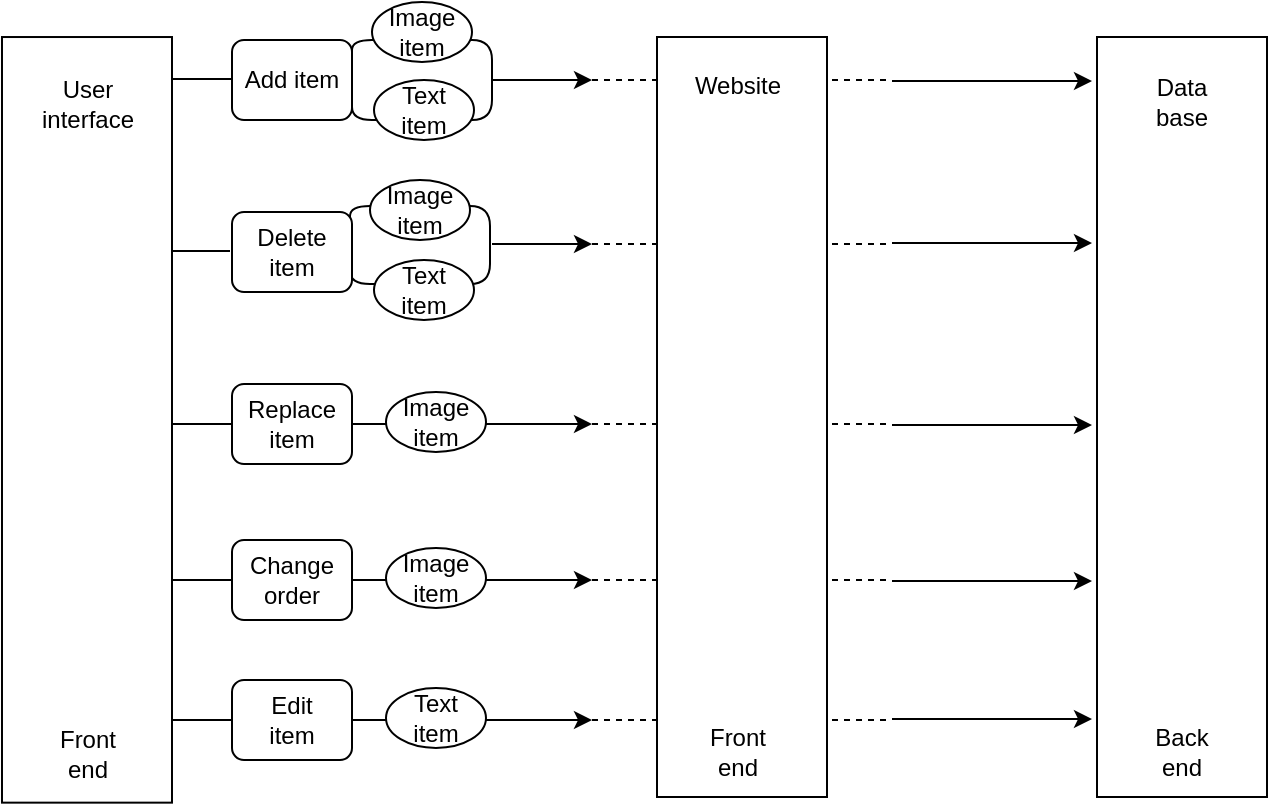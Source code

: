 <mxfile version="13.10.2" type="device"><diagram id="JodW9ydIqRZ4DB3BvLfe" name="Page-1"><mxGraphModel dx="910" dy="405" grid="1" gridSize="10" guides="1" tooltips="1" connect="1" arrows="1" fold="1" page="1" pageScale="1" pageWidth="850" pageHeight="1100" math="0" shadow="0"><root><mxCell id="0"/><mxCell id="1" parent="0"/><mxCell id="7OAj6PF8LnTuNPPQigT--96" value="" style="endArrow=none;dashed=1;html=1;" edge="1" parent="1"><mxGeometry width="50" height="50" relative="1" as="geometry"><mxPoint x="320" y="380" as="sourcePoint"/><mxPoint x="470" y="380" as="targetPoint"/></mxGeometry></mxCell><mxCell id="7OAj6PF8LnTuNPPQigT--93" value="" style="endArrow=none;dashed=1;html=1;" edge="1" parent="1"><mxGeometry width="50" height="50" relative="1" as="geometry"><mxPoint x="320" y="310" as="sourcePoint"/><mxPoint x="470" y="310" as="targetPoint"/></mxGeometry></mxCell><mxCell id="7OAj6PF8LnTuNPPQigT--83" value="" style="endArrow=classic;html=1;" edge="1" parent="1"><mxGeometry width="50" height="50" relative="1" as="geometry"><mxPoint x="110" y="232" as="sourcePoint"/><mxPoint x="320" y="232" as="targetPoint"/></mxGeometry></mxCell><mxCell id="7OAj6PF8LnTuNPPQigT--77" value="" style="endArrow=none;dashed=1;html=1;" edge="1" parent="1"><mxGeometry width="50" height="50" relative="1" as="geometry"><mxPoint x="320" y="232" as="sourcePoint"/><mxPoint x="470" y="232" as="targetPoint"/></mxGeometry></mxCell><mxCell id="7OAj6PF8LnTuNPPQigT--73" value="" style="endArrow=none;html=1;edgeStyle=orthogonalEdgeStyle;" edge="1" parent="1"><mxGeometry width="50" height="50" relative="1" as="geometry"><mxPoint x="199" y="149" as="sourcePoint"/><mxPoint x="269" y="142" as="targetPoint"/><Array as="points"><mxPoint x="199" y="162"/><mxPoint x="269" y="162"/></Array></mxGeometry></mxCell><mxCell id="7OAj6PF8LnTuNPPQigT--72" value="" style="endArrow=none;html=1;edgeStyle=orthogonalEdgeStyle;" edge="1" parent="1"><mxGeometry width="50" height="50" relative="1" as="geometry"><mxPoint x="199" y="133" as="sourcePoint"/><mxPoint x="269" y="143" as="targetPoint"/><Array as="points"><mxPoint x="199" y="123"/><mxPoint x="269" y="123"/></Array></mxGeometry></mxCell><mxCell id="7OAj6PF8LnTuNPPQigT--50" value="" style="endArrow=none;html=1;edgeStyle=orthogonalEdgeStyle;" edge="1" parent="1"><mxGeometry width="50" height="50" relative="1" as="geometry"><mxPoint x="200" y="67" as="sourcePoint"/><mxPoint x="270" y="60" as="targetPoint"/><Array as="points"><mxPoint x="200" y="80"/><mxPoint x="270" y="80"/></Array></mxGeometry></mxCell><mxCell id="7OAj6PF8LnTuNPPQigT--47" value="" style="endArrow=none;html=1;edgeStyle=orthogonalEdgeStyle;" edge="1" parent="1"><mxGeometry width="50" height="50" relative="1" as="geometry"><mxPoint x="200" y="50" as="sourcePoint"/><mxPoint x="270" y="60" as="targetPoint"/><Array as="points"><mxPoint x="200" y="40"/><mxPoint x="270" y="40"/></Array></mxGeometry></mxCell><mxCell id="7OAj6PF8LnTuNPPQigT--16" value="" style="endArrow=none;dashed=1;html=1;" edge="1" parent="1"><mxGeometry width="50" height="50" relative="1" as="geometry"><mxPoint x="320" y="60" as="sourcePoint"/><mxPoint x="470" y="60" as="targetPoint"/></mxGeometry></mxCell><mxCell id="7OAj6PF8LnTuNPPQigT--23" value="" style="endArrow=none;dashed=1;html=1;" edge="1" parent="1"><mxGeometry width="50" height="50" relative="1" as="geometry"><mxPoint x="320" y="142" as="sourcePoint"/><mxPoint x="470" y="142" as="targetPoint"/></mxGeometry></mxCell><mxCell id="7OAj6PF8LnTuNPPQigT--34" value="" style="rounded=0;whiteSpace=wrap;html=1;rotation=90;" vertex="1" parent="1"><mxGeometry x="205" y="186" width="380" height="85" as="geometry"/></mxCell><mxCell id="7OAj6PF8LnTuNPPQigT--1" value="Add item" style="rounded=1;whiteSpace=wrap;html=1;" vertex="1" parent="1"><mxGeometry x="140" y="40" width="60" height="40" as="geometry"/></mxCell><mxCell id="7OAj6PF8LnTuNPPQigT--12" value="" style="endArrow=classic;html=1;" edge="1" parent="1"><mxGeometry width="50" height="50" relative="1" as="geometry"><mxPoint x="270" y="60" as="sourcePoint"/><mxPoint x="320" y="60" as="targetPoint"/></mxGeometry></mxCell><mxCell id="7OAj6PF8LnTuNPPQigT--14" value="" style="endArrow=classic;html=1;edgeStyle=elbowEdgeStyle;" edge="1" parent="1"><mxGeometry width="50" height="50" relative="1" as="geometry"><mxPoint x="470" y="60.5" as="sourcePoint"/><mxPoint x="570" y="60.5" as="targetPoint"/></mxGeometry></mxCell><mxCell id="7OAj6PF8LnTuNPPQigT--20" value="" style="endArrow=none;html=1;" edge="1" parent="1"><mxGeometry width="50" height="50" relative="1" as="geometry"><mxPoint x="100" y="59.5" as="sourcePoint"/><mxPoint x="140" y="59.5" as="targetPoint"/></mxGeometry></mxCell><mxCell id="7OAj6PF8LnTuNPPQigT--21" value="Delete item" style="rounded=1;whiteSpace=wrap;html=1;" vertex="1" parent="1"><mxGeometry x="140" y="126" width="60" height="40" as="geometry"/></mxCell><mxCell id="7OAj6PF8LnTuNPPQigT--25" value="" style="endArrow=none;html=1;" edge="1" parent="1"><mxGeometry width="50" height="50" relative="1" as="geometry"><mxPoint x="99" y="145.5" as="sourcePoint"/><mxPoint x="139" y="145.5" as="targetPoint"/></mxGeometry></mxCell><mxCell id="7OAj6PF8LnTuNPPQigT--28" value="" style="endArrow=classic;html=1;edgeStyle=elbowEdgeStyle;" edge="1" parent="1"><mxGeometry width="50" height="50" relative="1" as="geometry"><mxPoint x="470" y="141.5" as="sourcePoint"/><mxPoint x="570" y="141.5" as="targetPoint"/></mxGeometry></mxCell><mxCell id="7OAj6PF8LnTuNPPQigT--31" value="" style="rounded=0;whiteSpace=wrap;html=1;rotation=90;" vertex="1" parent="1"><mxGeometry x="-123.91" y="187.42" width="382.81" height="85" as="geometry"/></mxCell><mxCell id="7OAj6PF8LnTuNPPQigT--32" value="&lt;div&gt;User&lt;/div&gt;&lt;div&gt;interface&lt;br&gt;&lt;/div&gt;" style="text;html=1;strokeColor=none;fillColor=none;align=center;verticalAlign=middle;whiteSpace=wrap;rounded=0;" vertex="1" parent="1"><mxGeometry x="47.5" y="42" width="40" height="60" as="geometry"/></mxCell><mxCell id="7OAj6PF8LnTuNPPQigT--37" value="" style="rounded=0;whiteSpace=wrap;html=1;rotation=90;" vertex="1" parent="1"><mxGeometry x="425" y="186" width="380" height="85" as="geometry"/></mxCell><mxCell id="7OAj6PF8LnTuNPPQigT--38" value="Data base" style="text;html=1;strokeColor=none;fillColor=none;align=center;verticalAlign=middle;whiteSpace=wrap;rounded=0;" vertex="1" parent="1"><mxGeometry x="595" y="56" width="40" height="30" as="geometry"/></mxCell><mxCell id="7OAj6PF8LnTuNPPQigT--36" value="Website" style="text;html=1;strokeColor=none;fillColor=none;align=center;verticalAlign=middle;whiteSpace=wrap;rounded=0;" vertex="1" parent="1"><mxGeometry x="373" y="48" width="40" height="30" as="geometry"/></mxCell><mxCell id="7OAj6PF8LnTuNPPQigT--45" value="&lt;div&gt;Image&lt;/div&gt;&lt;div&gt;item&lt;br&gt;&lt;/div&gt;" style="ellipse;whiteSpace=wrap;html=1;" vertex="1" parent="1"><mxGeometry x="210" y="21" width="50" height="30" as="geometry"/></mxCell><mxCell id="7OAj6PF8LnTuNPPQigT--46" value="&lt;div&gt;Text&lt;/div&gt;&lt;div&gt;item&lt;br&gt;&lt;/div&gt;" style="ellipse;whiteSpace=wrap;html=1;" vertex="1" parent="1"><mxGeometry x="211" y="60" width="50" height="30" as="geometry"/></mxCell><mxCell id="7OAj6PF8LnTuNPPQigT--70" value="&lt;div&gt;Image&lt;/div&gt;&lt;div&gt;item&lt;br&gt;&lt;/div&gt;" style="ellipse;whiteSpace=wrap;html=1;" vertex="1" parent="1"><mxGeometry x="209" y="110" width="50" height="30" as="geometry"/></mxCell><mxCell id="7OAj6PF8LnTuNPPQigT--71" value="&lt;div&gt;Text&lt;/div&gt;&lt;div&gt;item&lt;br&gt;&lt;/div&gt;" style="ellipse;whiteSpace=wrap;html=1;" vertex="1" parent="1"><mxGeometry x="211" y="150" width="50" height="30" as="geometry"/></mxCell><mxCell id="7OAj6PF8LnTuNPPQigT--74" value="" style="endArrow=classic;html=1;" edge="1" parent="1"><mxGeometry width="50" height="50" relative="1" as="geometry"><mxPoint x="270" y="142" as="sourcePoint"/><mxPoint x="320" y="142" as="targetPoint"/></mxGeometry></mxCell><mxCell id="7OAj6PF8LnTuNPPQigT--78" value="Replace item" style="rounded=1;whiteSpace=wrap;html=1;" vertex="1" parent="1"><mxGeometry x="140" y="212" width="60" height="40" as="geometry"/></mxCell><mxCell id="7OAj6PF8LnTuNPPQigT--82" value="&lt;div&gt;Image&lt;/div&gt;&lt;div&gt;item&lt;br&gt;&lt;/div&gt;" style="ellipse;whiteSpace=wrap;html=1;" vertex="1" parent="1"><mxGeometry x="217" y="216" width="50" height="30" as="geometry"/></mxCell><mxCell id="7OAj6PF8LnTuNPPQigT--92" value="" style="endArrow=classic;html=1;" edge="1" parent="1"><mxGeometry width="50" height="50" relative="1" as="geometry"><mxPoint x="110" y="310" as="sourcePoint"/><mxPoint x="320" y="310" as="targetPoint"/></mxGeometry></mxCell><mxCell id="7OAj6PF8LnTuNPPQigT--94" value="&lt;div&gt;Change&lt;/div&gt;&lt;div&gt;order&lt;br&gt;&lt;/div&gt;" style="rounded=1;whiteSpace=wrap;html=1;" vertex="1" parent="1"><mxGeometry x="140" y="290" width="60" height="40" as="geometry"/></mxCell><mxCell id="7OAj6PF8LnTuNPPQigT--95" value="&lt;div&gt;Image&lt;/div&gt;&lt;div&gt;item&lt;br&gt;&lt;/div&gt;" style="ellipse;whiteSpace=wrap;html=1;" vertex="1" parent="1"><mxGeometry x="217" y="294" width="50" height="30" as="geometry"/></mxCell><mxCell id="7OAj6PF8LnTuNPPQigT--97" value="" style="endArrow=classic;html=1;" edge="1" parent="1"><mxGeometry width="50" height="50" relative="1" as="geometry"><mxPoint x="110" y="380" as="sourcePoint"/><mxPoint x="320" y="380" as="targetPoint"/></mxGeometry></mxCell><mxCell id="7OAj6PF8LnTuNPPQigT--98" value="&lt;div&gt;Edit&lt;/div&gt;&lt;div&gt;item&lt;br&gt;&lt;/div&gt;" style="rounded=1;whiteSpace=wrap;html=1;" vertex="1" parent="1"><mxGeometry x="140" y="360" width="60" height="40" as="geometry"/></mxCell><mxCell id="7OAj6PF8LnTuNPPQigT--99" value="&lt;div&gt;Text&lt;/div&gt;&lt;div&gt;item&lt;br&gt;&lt;/div&gt;" style="ellipse;whiteSpace=wrap;html=1;" vertex="1" parent="1"><mxGeometry x="217" y="364" width="50" height="30" as="geometry"/></mxCell><mxCell id="7OAj6PF8LnTuNPPQigT--100" value="" style="endArrow=classic;html=1;edgeStyle=elbowEdgeStyle;" edge="1" parent="1"><mxGeometry width="50" height="50" relative="1" as="geometry"><mxPoint x="470" y="232.5" as="sourcePoint"/><mxPoint x="570" y="232.5" as="targetPoint"/></mxGeometry></mxCell><mxCell id="7OAj6PF8LnTuNPPQigT--101" value="" style="endArrow=classic;html=1;edgeStyle=elbowEdgeStyle;" edge="1" parent="1"><mxGeometry width="50" height="50" relative="1" as="geometry"><mxPoint x="470" y="310.5" as="sourcePoint"/><mxPoint x="570" y="310.5" as="targetPoint"/></mxGeometry></mxCell><mxCell id="7OAj6PF8LnTuNPPQigT--102" value="" style="endArrow=classic;html=1;edgeStyle=elbowEdgeStyle;" edge="1" parent="1"><mxGeometry width="50" height="50" relative="1" as="geometry"><mxPoint x="470" y="379.5" as="sourcePoint"/><mxPoint x="570" y="379.5" as="targetPoint"/></mxGeometry></mxCell><mxCell id="7OAj6PF8LnTuNPPQigT--103" value="Front end" style="text;html=1;strokeColor=none;fillColor=none;align=center;verticalAlign=middle;whiteSpace=wrap;rounded=0;" vertex="1" parent="1"><mxGeometry x="47.5" y="380" width="40" height="34" as="geometry"/></mxCell><mxCell id="7OAj6PF8LnTuNPPQigT--104" value="Front end" style="text;html=1;strokeColor=none;fillColor=none;align=center;verticalAlign=middle;whiteSpace=wrap;rounded=0;" vertex="1" parent="1"><mxGeometry x="373" y="379" width="40" height="34" as="geometry"/></mxCell><mxCell id="7OAj6PF8LnTuNPPQigT--105" value="&lt;div&gt;Back&lt;/div&gt;&lt;div&gt;end&lt;br&gt;&lt;/div&gt;" style="text;html=1;strokeColor=none;fillColor=none;align=center;verticalAlign=middle;whiteSpace=wrap;rounded=0;" vertex="1" parent="1"><mxGeometry x="595" y="379" width="40" height="34" as="geometry"/></mxCell></root></mxGraphModel></diagram></mxfile>